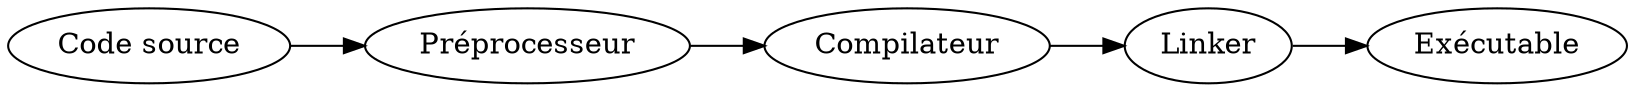 
digraph compilation {
  rankdir="LR";
  "Code source" -> "Préprocesseur" -> "Compilateur" -> "Linker" -> Exécutable;
}
